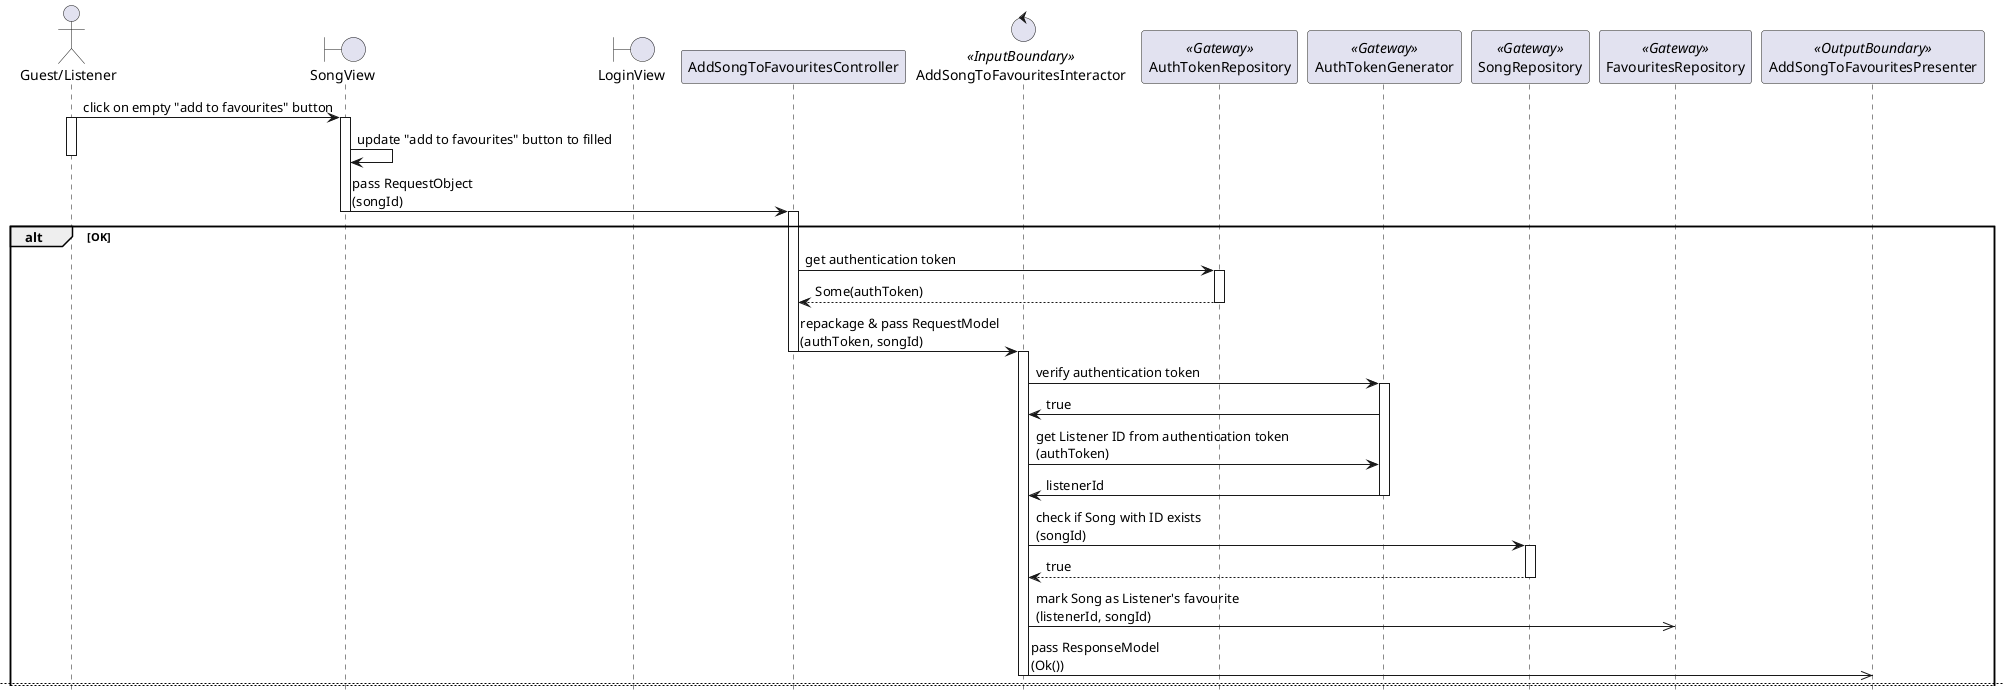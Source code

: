@startuml

hide footbox
skinparam BackgroundColor transparent

actor "Guest/Listener"
boundary SongView
boundary LoginView
participant AddSongToFavouritesController
control AddSongToFavouritesInteractor <<InputBoundary>>
participant AuthTokenRepository <<Gateway>>
participant AuthTokenGenerator <<Gateway>>
participant SongRepository <<Gateway>>
participant FavouritesRepository <<Gateway>>
participant AddSongToFavouritesPresenter <<OutputBoundary>>

"Guest/Listener" -> SongView: click on empty "add to favourites" button
activate "Guest/Listener"
activate SongView

SongView -> SongView: update "add to favourites" button to filled
deactivate "Guest/Listener"
SongView -> AddSongToFavouritesController: pass RequestObject\n(songId)
deactivate SongView
activate AddSongToFavouritesController

alt OK
    AddSongToFavouritesController -> AuthTokenRepository: get authentication token
    activate AuthTokenRepository
    return Some(authToken)
    deactivate AuthTokenRepository

    AddSongToFavouritesController -> AddSongToFavouritesInteractor: repackage & pass RequestModel\n(authToken, songId)
    deactivate AddSongToFavouritesController
    activate AddSongToFavouritesInteractor

    AddSongToFavouritesInteractor -> AuthTokenGenerator: verify authentication token
    activate AuthTokenGenerator
    AddSongToFavouritesInteractor <- AuthTokenGenerator: true
    AddSongToFavouritesInteractor -> AuthTokenGenerator: get Listener ID from authentication token\n(authToken)
    AddSongToFavouritesInteractor <- AuthTokenGenerator: listenerId
    deactivate AuthTokenGenerator

    AddSongToFavouritesInteractor -> SongRepository: check if Song with ID exists\n(songId)
    activate SongRepository
    return true
    deactivate SongRepository

    AddSongToFavouritesInteractor ->> FavouritesRepository: mark Song as Listener's favourite\n(listenerId, songId)

    AddSongToFavouritesInteractor ->> AddSongToFavouritesPresenter: pass ResponseModel\n(Ok())
    deactivate AddSongToFavouritesInteractor
    newpage

else Error: Authentication token not found
    AddSongToFavouritesController -> AuthTokenRepository: get authentication token
    activate AddSongToFavouritesController
    activate AuthTokenRepository
    return None
    deactivate AuthTokenRepository

    AddSongToFavouritesController -> LoginView: redirect
    deactivate AddSongToFavouritesController
    activate LoginView

    LoginView -> "Guest/Listener": see the result of the interaction
    deactivate LoginView
    deactivate "Guest/Listener"

else Error: Authentication token invalid
    AddSongToFavouritesController -> AuthTokenRepository: get authentication token
    activate AddSongToFavouritesController
    activate AuthTokenRepository
    return Some(authToken)
    deactivate AuthTokenRepository

    AddSongToFavouritesController -> AddSongToFavouritesInteractor: repackage & pass RequestModel\n(authToken, songId)
    deactivate AddSongToFavouritesController
    activate AddSongToFavouritesInteractor

    AddSongToFavouritesInteractor -> AuthTokenGenerator: verify authentication token
    activate AuthTokenGenerator
    return false
    deactivate AuthTokenGenerator

    AddSongToFavouritesInteractor ->> AddSongToFavouritesPresenter: pass ResponseModel\n(Err(AuthTokenInvalid))
    deactivate AddSongToFavouritesInteractor
    activate AddSongToFavouritesPresenter

    AddSongToFavouritesPresenter ->> SongView: repackage & update ViewModel\n(Err(AuthTokenInvalid))
    deactivate AddSongToFavouritesPresenter

    SongView -> LoginView: redirect
    deactivate SongView
    activate LoginView

    LoginView -> "Guest/Listener": see the result of the interaction
    deactivate LoginView
    deactivate "Guest/Listener"
    newpage

else Error: Song not found
    AddSongToFavouritesController -> AuthTokenRepository: get authentication token
    activate AddSongToFavouritesController
    activate AuthTokenRepository
    return Some(authToken)
    deactivate AuthTokenRepository

    AddSongToFavouritesController -> AddSongToFavouritesInteractor: repackage & pass RequestModel\n(authToken, songId)
    deactivate AddSongToFavouritesController
    activate AddSongToFavouritesInteractor

    AddSongToFavouritesInteractor -> AuthTokenGenerator: verify authentication token
    activate AuthTokenGenerator
    AddSongToFavouritesInteractor <- AuthTokenGenerator: true
    AddSongToFavouritesInteractor -> AuthTokenGenerator: get Listener ID from authentication token\n(authToken)
    AddSongToFavouritesInteractor <- AuthTokenGenerator: listenerId
    deactivate AuthTokenGenerator

    AddSongToFavouritesInteractor -> SongRepository: check if Song with ID exists\n(songId)
    activate SongRepository
    return false
    deactivate SongRepository

    AddSongToFavouritesInteractor ->> AddSongToFavouritesPresenter: pass ResponseModel\n(Err(SongNotFound))
    deactivate AddSongToFavouritesInteractor

end
    
@enduml
